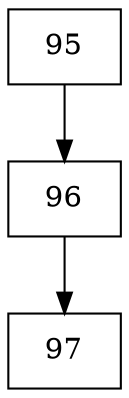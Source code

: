 digraph G {
  node [shape=record];
  node0 [label="{95}"];
  node0 -> node1;
  node1 [label="{96}"];
  node1 -> node2;
  node2 [label="{97}"];
}
